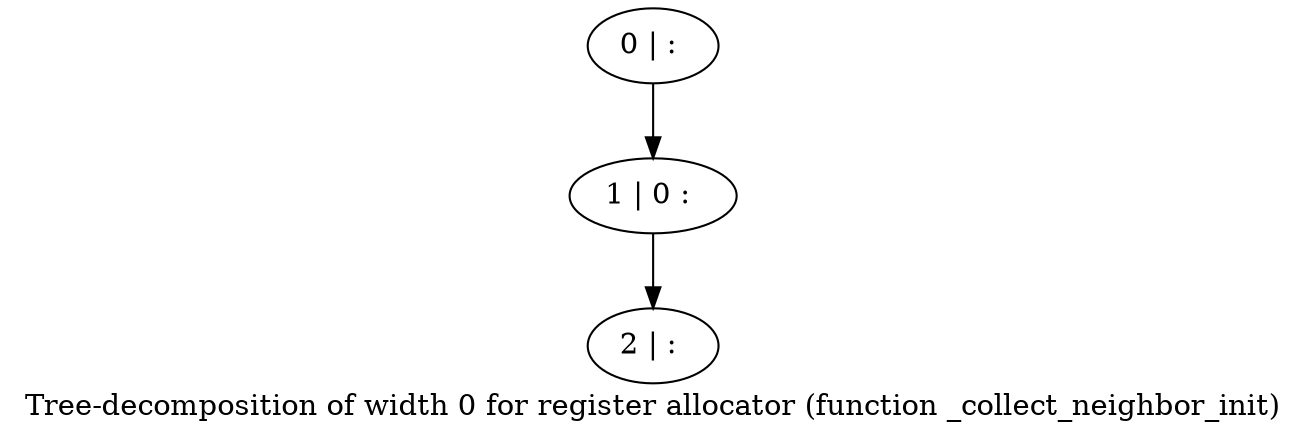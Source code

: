 digraph G {
graph [label="Tree-decomposition of width 0 for register allocator (function _collect_neighbor_init)"]
0[label="0 | : "];
1[label="1 | 0 : "];
2[label="2 | : "];
0->1 ;
1->2 ;
}
